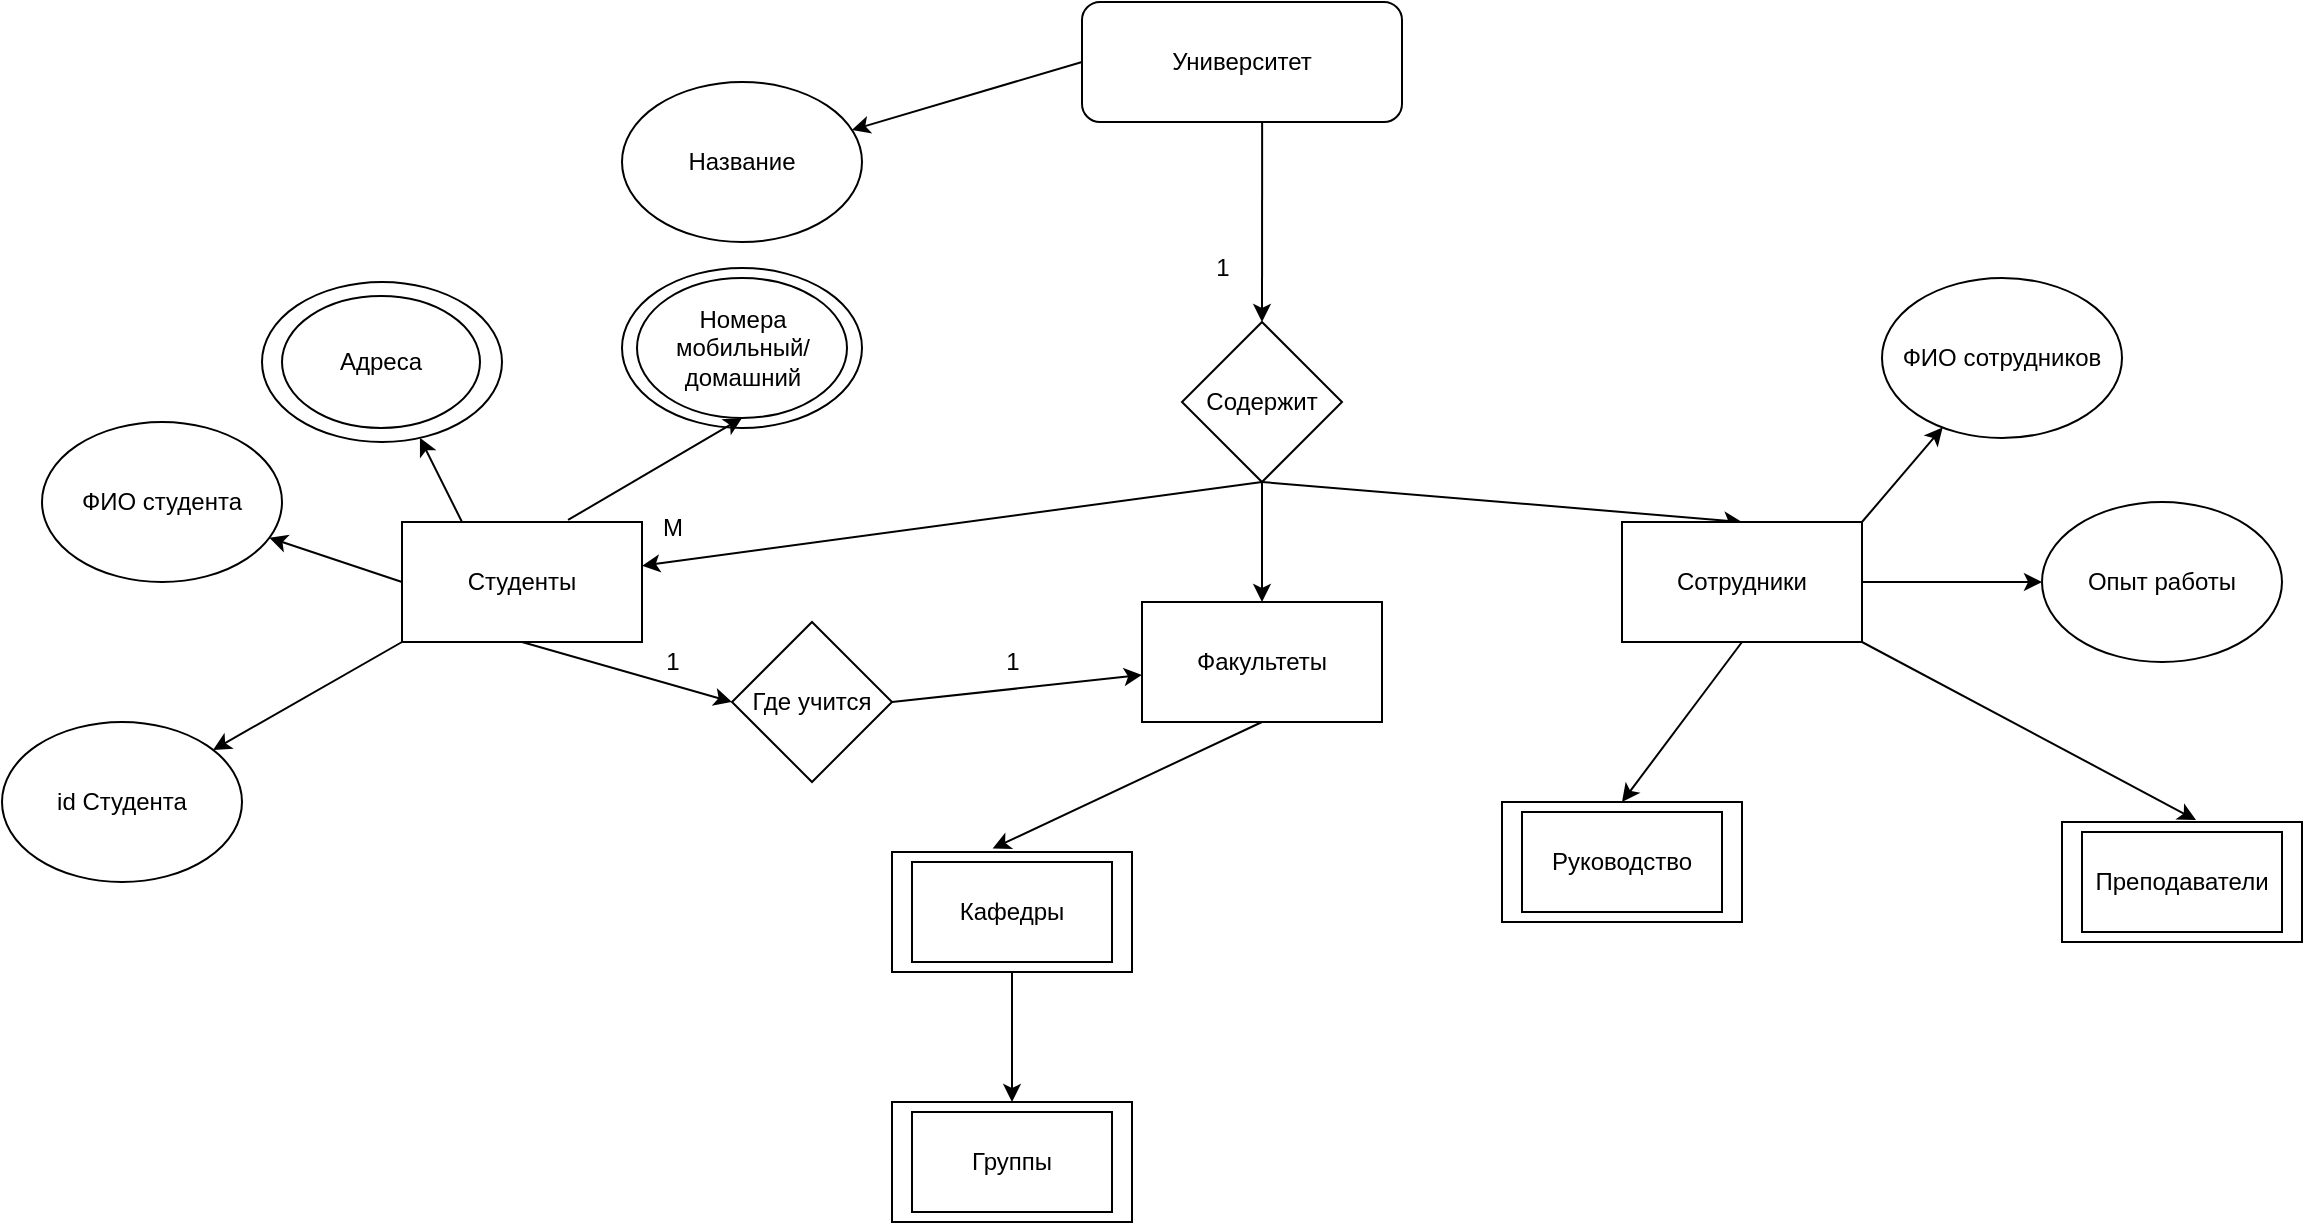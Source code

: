 <mxfile version="21.3.4" type="github">
  <diagram id="C5RBs43oDa-KdzZeNtuy" name="Page-1">
    <mxGraphModel dx="1823" dy="709" grid="1" gridSize="10" guides="1" tooltips="1" connect="1" arrows="1" fold="1" page="1" pageScale="1" pageWidth="827" pageHeight="1169" math="0" shadow="0">
      <root>
        <mxCell id="WIyWlLk6GJQsqaUBKTNV-0" />
        <mxCell id="WIyWlLk6GJQsqaUBKTNV-1" parent="WIyWlLk6GJQsqaUBKTNV-0" />
        <mxCell id="WIyWlLk6GJQsqaUBKTNV-3" value="Университет" style="rounded=1;whiteSpace=wrap;html=1;fontSize=12;glass=0;strokeWidth=1;shadow=0;" parent="WIyWlLk6GJQsqaUBKTNV-1" vertex="1">
          <mxGeometry x="190" y="100" width="160" height="60" as="geometry" />
        </mxCell>
        <mxCell id="pJ0SyX7BeCUNwYEHVcqO-8" value="Название" style="ellipse;whiteSpace=wrap;html=1;" vertex="1" parent="WIyWlLk6GJQsqaUBKTNV-1">
          <mxGeometry x="-40" y="140" width="120" height="80" as="geometry" />
        </mxCell>
        <mxCell id="pJ0SyX7BeCUNwYEHVcqO-9" value="" style="endArrow=classic;html=1;rounded=0;exitX=0;exitY=0.5;exitDx=0;exitDy=0;" edge="1" parent="WIyWlLk6GJQsqaUBKTNV-1" source="WIyWlLk6GJQsqaUBKTNV-3" target="pJ0SyX7BeCUNwYEHVcqO-8">
          <mxGeometry width="50" height="50" relative="1" as="geometry">
            <mxPoint x="330" y="200" as="sourcePoint" />
            <mxPoint x="220" y="210" as="targetPoint" />
          </mxGeometry>
        </mxCell>
        <mxCell id="pJ0SyX7BeCUNwYEHVcqO-10" value="" style="endArrow=classic;html=1;rounded=0;exitX=0.563;exitY=1;exitDx=0;exitDy=0;exitPerimeter=0;entryX=0.5;entryY=0;entryDx=0;entryDy=0;" edge="1" parent="WIyWlLk6GJQsqaUBKTNV-1" source="WIyWlLk6GJQsqaUBKTNV-3" target="pJ0SyX7BeCUNwYEHVcqO-12">
          <mxGeometry width="50" height="50" relative="1" as="geometry">
            <mxPoint x="270" y="280" as="sourcePoint" />
            <mxPoint x="280" y="290" as="targetPoint" />
          </mxGeometry>
        </mxCell>
        <mxCell id="pJ0SyX7BeCUNwYEHVcqO-12" value="Содержит" style="rhombus;whiteSpace=wrap;html=1;" vertex="1" parent="WIyWlLk6GJQsqaUBKTNV-1">
          <mxGeometry x="240" y="260" width="80" height="80" as="geometry" />
        </mxCell>
        <mxCell id="pJ0SyX7BeCUNwYEHVcqO-13" value="" style="endArrow=classic;html=1;rounded=0;exitX=0.5;exitY=1;exitDx=0;exitDy=0;entryX=0.5;entryY=0;entryDx=0;entryDy=0;" edge="1" parent="WIyWlLk6GJQsqaUBKTNV-1" source="pJ0SyX7BeCUNwYEHVcqO-12" target="pJ0SyX7BeCUNwYEHVcqO-18">
          <mxGeometry width="50" height="50" relative="1" as="geometry">
            <mxPoint x="280" y="400" as="sourcePoint" />
            <mxPoint x="100" y="380" as="targetPoint" />
          </mxGeometry>
        </mxCell>
        <mxCell id="pJ0SyX7BeCUNwYEHVcqO-16" value="" style="endArrow=classic;html=1;rounded=0;exitX=0.5;exitY=1;exitDx=0;exitDy=0;entryX=0.403;entryY=-0.134;entryDx=0;entryDy=0;entryPerimeter=0;" edge="1" parent="WIyWlLk6GJQsqaUBKTNV-1" source="pJ0SyX7BeCUNwYEHVcqO-18" target="pJ0SyX7BeCUNwYEHVcqO-27">
          <mxGeometry width="50" height="50" relative="1" as="geometry">
            <mxPoint x="88.84" y="459.04" as="sourcePoint" />
            <mxPoint x="-20" y="520" as="targetPoint" />
          </mxGeometry>
        </mxCell>
        <mxCell id="pJ0SyX7BeCUNwYEHVcqO-18" value="Факультеты" style="rounded=0;whiteSpace=wrap;html=1;" vertex="1" parent="WIyWlLk6GJQsqaUBKTNV-1">
          <mxGeometry x="220" y="400" width="120" height="60" as="geometry" />
        </mxCell>
        <mxCell id="pJ0SyX7BeCUNwYEHVcqO-19" value="1" style="text;html=1;align=center;verticalAlign=middle;resizable=0;points=[];autosize=1;strokeColor=none;fillColor=none;" vertex="1" parent="WIyWlLk6GJQsqaUBKTNV-1">
          <mxGeometry x="245" y="218" width="30" height="30" as="geometry" />
        </mxCell>
        <mxCell id="pJ0SyX7BeCUNwYEHVcqO-20" value="М" style="text;html=1;align=center;verticalAlign=middle;resizable=0;points=[];autosize=1;strokeColor=none;fillColor=none;" vertex="1" parent="WIyWlLk6GJQsqaUBKTNV-1">
          <mxGeometry x="-30" y="348" width="30" height="30" as="geometry" />
        </mxCell>
        <mxCell id="pJ0SyX7BeCUNwYEHVcqO-21" value="" style="endArrow=classic;html=1;rounded=0;exitX=0.5;exitY=1;exitDx=0;exitDy=0;entryX=0.5;entryY=0;entryDx=0;entryDy=0;" edge="1" parent="WIyWlLk6GJQsqaUBKTNV-1" source="pJ0SyX7BeCUNwYEHVcqO-12" target="pJ0SyX7BeCUNwYEHVcqO-22">
          <mxGeometry width="50" height="50" relative="1" as="geometry">
            <mxPoint x="300" y="300" as="sourcePoint" />
            <mxPoint x="280" y="410" as="targetPoint" />
          </mxGeometry>
        </mxCell>
        <mxCell id="pJ0SyX7BeCUNwYEHVcqO-22" value="Сотрудники" style="rounded=0;whiteSpace=wrap;html=1;" vertex="1" parent="WIyWlLk6GJQsqaUBKTNV-1">
          <mxGeometry x="460" y="360" width="120" height="60" as="geometry" />
        </mxCell>
        <mxCell id="pJ0SyX7BeCUNwYEHVcqO-23" value="" style="endArrow=classic;html=1;rounded=0;exitX=0.5;exitY=1;exitDx=0;exitDy=0;" edge="1" parent="WIyWlLk6GJQsqaUBKTNV-1" source="pJ0SyX7BeCUNwYEHVcqO-12" target="pJ0SyX7BeCUNwYEHVcqO-24">
          <mxGeometry width="50" height="50" relative="1" as="geometry">
            <mxPoint x="300" y="300" as="sourcePoint" />
            <mxPoint x="480" y="400" as="targetPoint" />
          </mxGeometry>
        </mxCell>
        <mxCell id="pJ0SyX7BeCUNwYEHVcqO-24" value="Студенты" style="rounded=0;whiteSpace=wrap;html=1;" vertex="1" parent="WIyWlLk6GJQsqaUBKTNV-1">
          <mxGeometry x="-150" y="360" width="120" height="60" as="geometry" />
        </mxCell>
        <mxCell id="pJ0SyX7BeCUNwYEHVcqO-25" value="" style="endArrow=classic;html=1;rounded=0;exitX=0.5;exitY=1;exitDx=0;exitDy=0;entryX=0;entryY=0.5;entryDx=0;entryDy=0;" edge="1" parent="WIyWlLk6GJQsqaUBKTNV-1" source="pJ0SyX7BeCUNwYEHVcqO-24" target="pJ0SyX7BeCUNwYEHVcqO-37">
          <mxGeometry width="50" height="50" relative="1" as="geometry">
            <mxPoint x="440" y="570" as="sourcePoint" />
            <mxPoint x="70" y="460" as="targetPoint" />
          </mxGeometry>
        </mxCell>
        <mxCell id="pJ0SyX7BeCUNwYEHVcqO-26" value="" style="rounded=0;whiteSpace=wrap;html=1;" vertex="1" parent="WIyWlLk6GJQsqaUBKTNV-1">
          <mxGeometry x="95" y="525" width="120" height="60" as="geometry" />
        </mxCell>
        <mxCell id="pJ0SyX7BeCUNwYEHVcqO-27" value="Кафедры" style="rounded=0;whiteSpace=wrap;html=1;" vertex="1" parent="WIyWlLk6GJQsqaUBKTNV-1">
          <mxGeometry x="105" y="530" width="100" height="50" as="geometry" />
        </mxCell>
        <mxCell id="pJ0SyX7BeCUNwYEHVcqO-31" value="" style="endArrow=classic;html=1;rounded=0;exitX=0.5;exitY=1;exitDx=0;exitDy=0;entryX=0.5;entryY=0;entryDx=0;entryDy=0;" edge="1" parent="WIyWlLk6GJQsqaUBKTNV-1" source="pJ0SyX7BeCUNwYEHVcqO-26" target="pJ0SyX7BeCUNwYEHVcqO-32">
          <mxGeometry width="50" height="50" relative="1" as="geometry">
            <mxPoint x="260" y="530" as="sourcePoint" />
            <mxPoint x="155" y="660" as="targetPoint" />
          </mxGeometry>
        </mxCell>
        <mxCell id="pJ0SyX7BeCUNwYEHVcqO-32" value="" style="rounded=0;whiteSpace=wrap;html=1;" vertex="1" parent="WIyWlLk6GJQsqaUBKTNV-1">
          <mxGeometry x="95" y="650" width="120" height="60" as="geometry" />
        </mxCell>
        <mxCell id="pJ0SyX7BeCUNwYEHVcqO-33" value="Группы" style="rounded=0;whiteSpace=wrap;html=1;" vertex="1" parent="WIyWlLk6GJQsqaUBKTNV-1">
          <mxGeometry x="105" y="655" width="100" height="50" as="geometry" />
        </mxCell>
        <mxCell id="pJ0SyX7BeCUNwYEHVcqO-37" value="Где учится" style="rhombus;whiteSpace=wrap;html=1;" vertex="1" parent="WIyWlLk6GJQsqaUBKTNV-1">
          <mxGeometry x="15" y="410" width="80" height="80" as="geometry" />
        </mxCell>
        <mxCell id="pJ0SyX7BeCUNwYEHVcqO-38" value="" style="endArrow=classic;html=1;rounded=0;exitX=1;exitY=0.5;exitDx=0;exitDy=0;" edge="1" parent="WIyWlLk6GJQsqaUBKTNV-1" source="pJ0SyX7BeCUNwYEHVcqO-37" target="pJ0SyX7BeCUNwYEHVcqO-18">
          <mxGeometry width="50" height="50" relative="1" as="geometry">
            <mxPoint x="270" y="430" as="sourcePoint" />
            <mxPoint x="320" y="380" as="targetPoint" />
          </mxGeometry>
        </mxCell>
        <mxCell id="pJ0SyX7BeCUNwYEHVcqO-39" value="" style="endArrow=classic;html=1;rounded=0;exitX=0;exitY=1;exitDx=0;exitDy=0;" edge="1" parent="WIyWlLk6GJQsqaUBKTNV-1" source="pJ0SyX7BeCUNwYEHVcqO-24" target="pJ0SyX7BeCUNwYEHVcqO-40">
          <mxGeometry width="50" height="50" relative="1" as="geometry">
            <mxPoint x="170" y="430" as="sourcePoint" />
            <mxPoint x="-200" y="340" as="targetPoint" />
          </mxGeometry>
        </mxCell>
        <mxCell id="pJ0SyX7BeCUNwYEHVcqO-40" value="id Студента" style="ellipse;whiteSpace=wrap;html=1;" vertex="1" parent="WIyWlLk6GJQsqaUBKTNV-1">
          <mxGeometry x="-350" y="460" width="120" height="80" as="geometry" />
        </mxCell>
        <mxCell id="pJ0SyX7BeCUNwYEHVcqO-41" value="1" style="text;html=1;align=center;verticalAlign=middle;resizable=0;points=[];autosize=1;strokeColor=none;fillColor=none;" vertex="1" parent="WIyWlLk6GJQsqaUBKTNV-1">
          <mxGeometry x="-30" y="415" width="30" height="30" as="geometry" />
        </mxCell>
        <mxCell id="pJ0SyX7BeCUNwYEHVcqO-42" value="1" style="text;html=1;align=center;verticalAlign=middle;resizable=0;points=[];autosize=1;strokeColor=none;fillColor=none;" vertex="1" parent="WIyWlLk6GJQsqaUBKTNV-1">
          <mxGeometry x="140" y="415" width="30" height="30" as="geometry" />
        </mxCell>
        <mxCell id="pJ0SyX7BeCUNwYEHVcqO-43" value="" style="endArrow=classic;html=1;rounded=0;exitX=0;exitY=0.5;exitDx=0;exitDy=0;" edge="1" parent="WIyWlLk6GJQsqaUBKTNV-1" source="pJ0SyX7BeCUNwYEHVcqO-24" target="pJ0SyX7BeCUNwYEHVcqO-44">
          <mxGeometry width="50" height="50" relative="1" as="geometry">
            <mxPoint x="60" y="430" as="sourcePoint" />
            <mxPoint x="-260" y="360" as="targetPoint" />
          </mxGeometry>
        </mxCell>
        <mxCell id="pJ0SyX7BeCUNwYEHVcqO-44" value="ФИО студента" style="ellipse;whiteSpace=wrap;html=1;" vertex="1" parent="WIyWlLk6GJQsqaUBKTNV-1">
          <mxGeometry x="-330" y="310" width="120" height="80" as="geometry" />
        </mxCell>
        <mxCell id="pJ0SyX7BeCUNwYEHVcqO-46" value="" style="endArrow=classic;html=1;rounded=0;exitX=0.5;exitY=1;exitDx=0;exitDy=0;entryX=0.5;entryY=0;entryDx=0;entryDy=0;" edge="1" parent="WIyWlLk6GJQsqaUBKTNV-1" source="pJ0SyX7BeCUNwYEHVcqO-22" target="pJ0SyX7BeCUNwYEHVcqO-47">
          <mxGeometry width="50" height="50" relative="1" as="geometry">
            <mxPoint x="460" y="500" as="sourcePoint" />
            <mxPoint x="510" y="420" as="targetPoint" />
          </mxGeometry>
        </mxCell>
        <mxCell id="pJ0SyX7BeCUNwYEHVcqO-47" value="" style="rounded=0;whiteSpace=wrap;html=1;" vertex="1" parent="WIyWlLk6GJQsqaUBKTNV-1">
          <mxGeometry x="400" y="500" width="120" height="60" as="geometry" />
        </mxCell>
        <mxCell id="pJ0SyX7BeCUNwYEHVcqO-48" value="Руководство" style="rounded=0;whiteSpace=wrap;html=1;" vertex="1" parent="WIyWlLk6GJQsqaUBKTNV-1">
          <mxGeometry x="410" y="505" width="100" height="50" as="geometry" />
        </mxCell>
        <mxCell id="pJ0SyX7BeCUNwYEHVcqO-49" value="" style="endArrow=classic;html=1;rounded=0;exitX=1;exitY=1;exitDx=0;exitDy=0;entryX=0.57;entryY=-0.12;entryDx=0;entryDy=0;entryPerimeter=0;" edge="1" parent="WIyWlLk6GJQsqaUBKTNV-1" source="pJ0SyX7BeCUNwYEHVcqO-22" target="pJ0SyX7BeCUNwYEHVcqO-57">
          <mxGeometry width="50" height="50" relative="1" as="geometry">
            <mxPoint x="450" y="430" as="sourcePoint" />
            <mxPoint x="750" y="510" as="targetPoint" />
          </mxGeometry>
        </mxCell>
        <mxCell id="pJ0SyX7BeCUNwYEHVcqO-50" value="" style="endArrow=classic;html=1;rounded=0;exitX=0.25;exitY=0;exitDx=0;exitDy=0;" edge="1" parent="WIyWlLk6GJQsqaUBKTNV-1" source="pJ0SyX7BeCUNwYEHVcqO-24" target="pJ0SyX7BeCUNwYEHVcqO-51">
          <mxGeometry width="50" height="50" relative="1" as="geometry">
            <mxPoint x="30" y="330" as="sourcePoint" />
            <mxPoint x="-160" y="280" as="targetPoint" />
          </mxGeometry>
        </mxCell>
        <mxCell id="pJ0SyX7BeCUNwYEHVcqO-51" value="" style="ellipse;whiteSpace=wrap;html=1;" vertex="1" parent="WIyWlLk6GJQsqaUBKTNV-1">
          <mxGeometry x="-220" y="240" width="120" height="80" as="geometry" />
        </mxCell>
        <mxCell id="pJ0SyX7BeCUNwYEHVcqO-52" value="Адреса" style="ellipse;whiteSpace=wrap;html=1;" vertex="1" parent="WIyWlLk6GJQsqaUBKTNV-1">
          <mxGeometry x="-210" y="247" width="99" height="66" as="geometry" />
        </mxCell>
        <mxCell id="pJ0SyX7BeCUNwYEHVcqO-53" value="" style="ellipse;whiteSpace=wrap;html=1;" vertex="1" parent="WIyWlLk6GJQsqaUBKTNV-1">
          <mxGeometry x="-40" y="233" width="120" height="80" as="geometry" />
        </mxCell>
        <mxCell id="pJ0SyX7BeCUNwYEHVcqO-54" value="Номера мобильный/домашний" style="ellipse;whiteSpace=wrap;html=1;" vertex="1" parent="WIyWlLk6GJQsqaUBKTNV-1">
          <mxGeometry x="-32.5" y="238" width="105" height="70" as="geometry" />
        </mxCell>
        <mxCell id="pJ0SyX7BeCUNwYEHVcqO-55" value="" style="endArrow=classic;html=1;rounded=0;exitX=0.692;exitY=-0.017;exitDx=0;exitDy=0;exitPerimeter=0;entryX=0.5;entryY=1;entryDx=0;entryDy=0;" edge="1" parent="WIyWlLk6GJQsqaUBKTNV-1" source="pJ0SyX7BeCUNwYEHVcqO-24" target="pJ0SyX7BeCUNwYEHVcqO-54">
          <mxGeometry width="50" height="50" relative="1" as="geometry">
            <mxPoint x="30" y="330" as="sourcePoint" />
            <mxPoint x="80" y="280" as="targetPoint" />
          </mxGeometry>
        </mxCell>
        <mxCell id="pJ0SyX7BeCUNwYEHVcqO-56" value="" style="rounded=0;whiteSpace=wrap;html=1;" vertex="1" parent="WIyWlLk6GJQsqaUBKTNV-1">
          <mxGeometry x="680" y="510" width="120" height="60" as="geometry" />
        </mxCell>
        <mxCell id="pJ0SyX7BeCUNwYEHVcqO-57" value="Преподаватели" style="rounded=0;whiteSpace=wrap;html=1;" vertex="1" parent="WIyWlLk6GJQsqaUBKTNV-1">
          <mxGeometry x="690" y="515" width="100" height="50" as="geometry" />
        </mxCell>
        <mxCell id="pJ0SyX7BeCUNwYEHVcqO-58" value="" style="endArrow=classic;html=1;rounded=0;exitX=1;exitY=0;exitDx=0;exitDy=0;" edge="1" parent="WIyWlLk6GJQsqaUBKTNV-1" source="pJ0SyX7BeCUNwYEHVcqO-22" target="pJ0SyX7BeCUNwYEHVcqO-59">
          <mxGeometry width="50" height="50" relative="1" as="geometry">
            <mxPoint x="380" y="330" as="sourcePoint" />
            <mxPoint x="700" y="310" as="targetPoint" />
          </mxGeometry>
        </mxCell>
        <mxCell id="pJ0SyX7BeCUNwYEHVcqO-59" value="ФИО сотрудников" style="ellipse;whiteSpace=wrap;html=1;" vertex="1" parent="WIyWlLk6GJQsqaUBKTNV-1">
          <mxGeometry x="590" y="238" width="120" height="80" as="geometry" />
        </mxCell>
        <mxCell id="pJ0SyX7BeCUNwYEHVcqO-60" value="" style="endArrow=classic;html=1;rounded=0;exitX=1;exitY=0.5;exitDx=0;exitDy=0;" edge="1" parent="WIyWlLk6GJQsqaUBKTNV-1" source="pJ0SyX7BeCUNwYEHVcqO-22" target="pJ0SyX7BeCUNwYEHVcqO-61">
          <mxGeometry width="50" height="50" relative="1" as="geometry">
            <mxPoint x="590" y="390" as="sourcePoint" />
            <mxPoint x="660" y="390" as="targetPoint" />
          </mxGeometry>
        </mxCell>
        <mxCell id="pJ0SyX7BeCUNwYEHVcqO-61" value="Опыт работы" style="ellipse;whiteSpace=wrap;html=1;" vertex="1" parent="WIyWlLk6GJQsqaUBKTNV-1">
          <mxGeometry x="670" y="350" width="120" height="80" as="geometry" />
        </mxCell>
      </root>
    </mxGraphModel>
  </diagram>
</mxfile>
